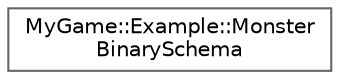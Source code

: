 digraph "Graphical Class Hierarchy"
{
 // LATEX_PDF_SIZE
  bgcolor="transparent";
  edge [fontname=Helvetica,fontsize=10,labelfontname=Helvetica,labelfontsize=10];
  node [fontname=Helvetica,fontsize=10,shape=box,height=0.2,width=0.4];
  rankdir="LR";
  Node0 [id="Node000000",label="MyGame::Example::Monster\lBinarySchema",height=0.2,width=0.4,color="grey40", fillcolor="white", style="filled",URL="$structMyGame_1_1Example_1_1MonsterBinarySchema.html",tooltip=" "];
}
